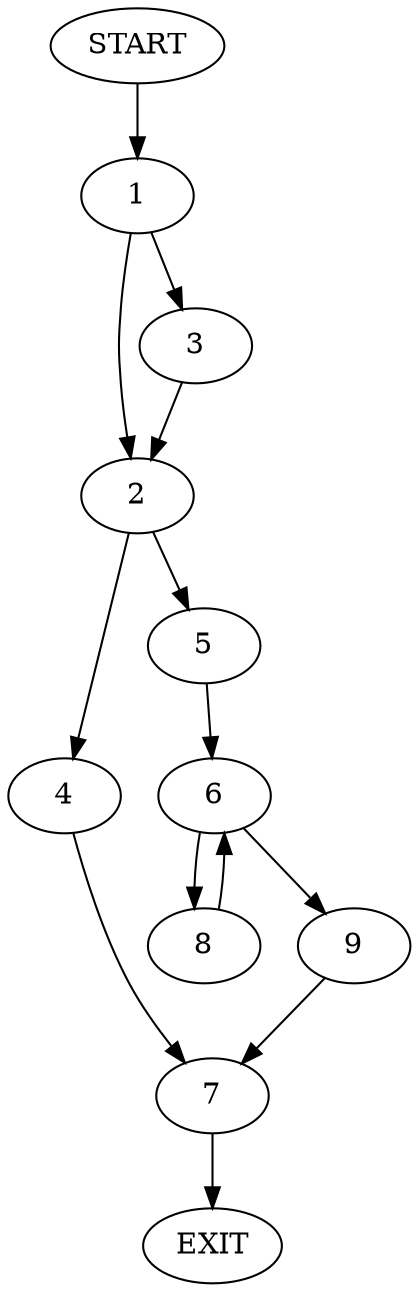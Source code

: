 digraph {
0 [label="START"]
10 [label="EXIT"]
0 -> 1
1 -> 2
1 -> 3
2 -> 4
2 -> 5
3 -> 2
5 -> 6
4 -> 7
6 -> 8
6 -> 9
8 -> 6
9 -> 7
7 -> 10
}
